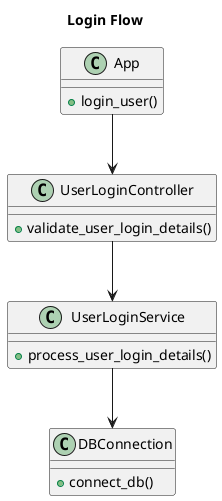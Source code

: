 @startuml ""
title Login Flow

class App {
    +login_user()
}

class UserLoginController {
    +validate_user_login_details()
}

class UserLoginService {
    +process_user_login_details()
}

class DBConnection {
    +connect_db()
}

App --> UserLoginController
UserLoginController --> UserLoginService 
UserLoginService --> DBConnection

@enduml
